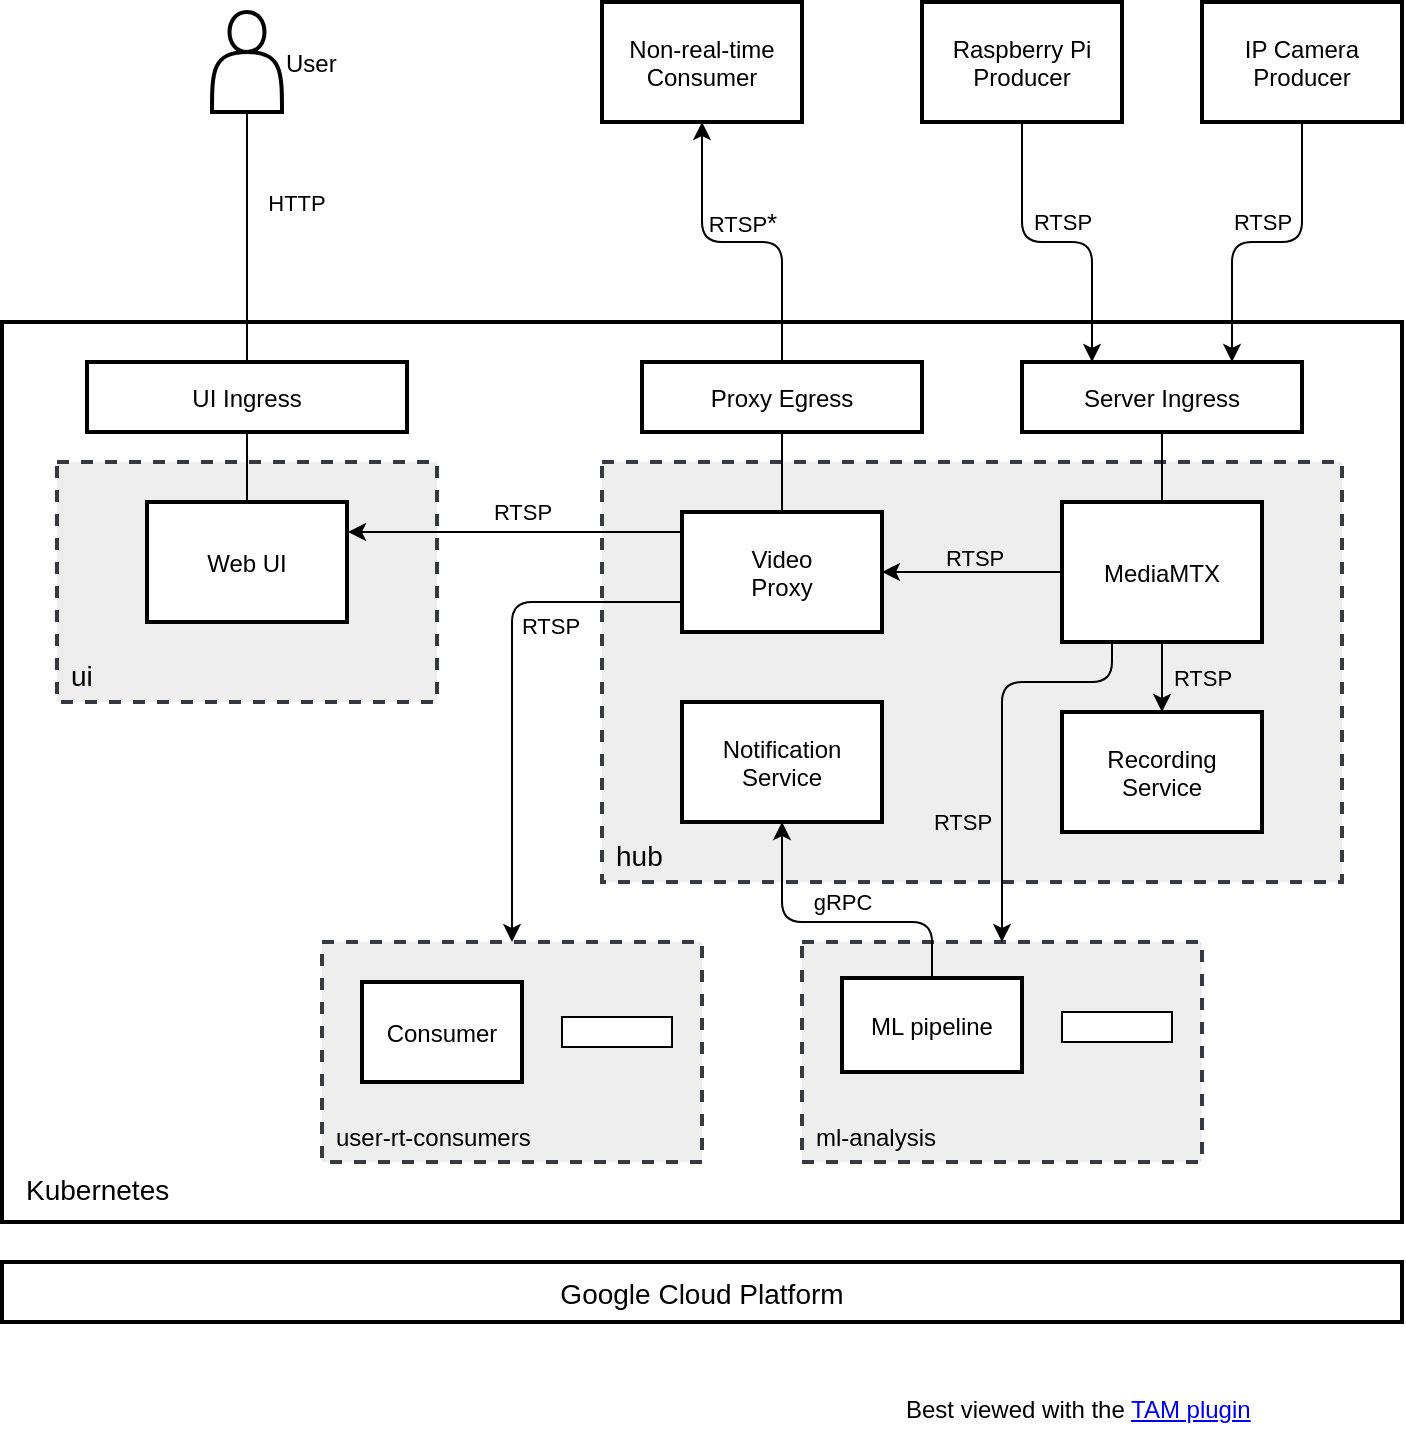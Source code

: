 <mxfile version="24.7.6">
  <diagram name="Page-1" id="08mt92PuHdrqDF8_NBdw">
    <mxGraphModel dx="1242" dy="826" grid="1" gridSize="10" guides="1" tooltips="1" connect="1" arrows="1" fold="1" page="1" pageScale="1" pageWidth="850" pageHeight="1100" math="0" shadow="0">
      <root>
        <mxCell id="0" />
        <mxCell id="1" parent="0" />
        <mxCell id="jF7e8WXOF0KayZX-llXl-1" value="Google Cloud Platform" style="shape=agent;offsetSize=8;strokeWidth=2;fontSize=14;" parent="1" vertex="1">
          <mxGeometry x="270" y="780" width="700" height="30" as="geometry" />
        </mxCell>
        <mxCell id="jF7e8WXOF0KayZX-llXl-2" value="Kubernetes" style="shape=agent;offsetSize=8;strokeWidth=2;verticalAlign=bottom;align=left;horizontal=1;textShadow=0;labelBorderColor=none;fontSize=14;spacingLeft=10;spacingBottom=6;" parent="1" vertex="1">
          <mxGeometry x="270" y="310" width="700" height="450" as="geometry" />
        </mxCell>
        <mxCell id="jF7e8WXOF0KayZX-llXl-3" value="hub" style="shape=agent;offsetSize=8;strokeWidth=2;align=left;verticalAlign=bottom;dashed=1;fontSize=14;fillColor=#eeeeee;strokeColor=#36393d;spacingLeft=5;spacingBottom=3;" parent="1" vertex="1">
          <mxGeometry x="570" y="380" width="370" height="210" as="geometry" />
        </mxCell>
        <mxCell id="jF7e8WXOF0KayZX-llXl-4" value="MediaMTX" style="shape=agent;offsetSize=8;strokeWidth=2;multiple=true;" parent="1" vertex="1">
          <mxGeometry x="800" y="400" width="100" height="70" as="geometry" />
        </mxCell>
        <mxCell id="jF7e8WXOF0KayZX-llXl-5" value="Notification&#xa;Service" style="shape=agent;offsetSize=8;strokeWidth=2;" parent="1" vertex="1">
          <mxGeometry x="610" y="500" width="100" height="60" as="geometry" />
        </mxCell>
        <mxCell id="jF7e8WXOF0KayZX-llXl-6" value="Video&#xa;Proxy" style="shape=agent;offsetSize=8;strokeWidth=2;" parent="1" vertex="1">
          <mxGeometry x="610" y="405" width="100" height="60" as="geometry" />
        </mxCell>
        <mxCell id="jF7e8WXOF0KayZX-llXl-7" value="Recording&#xa;Service" style="shape=agent;offsetSize=8;strokeWidth=2;" parent="1" vertex="1">
          <mxGeometry x="800" y="505" width="100" height="60" as="geometry" />
        </mxCell>
        <mxCell id="jF7e8WXOF0KayZX-llXl-8" value="ui" style="shape=agent;offsetSize=8;strokeWidth=2;dashed=1;verticalAlign=bottom;align=left;fontSize=14;fillColor=#eeeeee;strokeColor=#36393d;labelPosition=center;verticalLabelPosition=middle;spacingLeft=5;spacingBottom=3;" parent="1" vertex="1">
          <mxGeometry x="297.5" y="380" width="190" height="120" as="geometry" />
        </mxCell>
        <mxCell id="jF7e8WXOF0KayZX-llXl-10" value="Web UI" style="shape=agent;offsetSize=8;strokeWidth=2;multiple=true;" parent="1" vertex="1">
          <mxGeometry x="342.5" y="400" width="100" height="60" as="geometry" />
        </mxCell>
        <mxCell id="jF7e8WXOF0KayZX-llXl-11" value="UI Ingress" style="shape=agent;offsetSize=8;strokeWidth=2;" parent="1" vertex="1">
          <mxGeometry x="312.5" y="330" width="160" height="35" as="geometry" />
        </mxCell>
        <mxCell id="jF7e8WXOF0KayZX-llXl-12" value="Proxy Egress" style="shape=agent;offsetSize=8;strokeWidth=2;" parent="1" vertex="1">
          <mxGeometry x="590" y="330" width="140" height="35" as="geometry" />
        </mxCell>
        <mxCell id="jF7e8WXOF0KayZX-llXl-17" value="RTSP" style="edgeStyle=elbowEdgeStyle;html=1;labelBackgroundColor=none;rounded=1;elbow=horizontal;endArrow=classic;endFill=1;align=left;exitX=0;exitY=0.5;exitDx=0;exitDy=0;entryX=1;entryY=0.5;entryDx=0;entryDy=0;spacingBottom=5;" parent="1" source="jF7e8WXOF0KayZX-llXl-4" target="jF7e8WXOF0KayZX-llXl-6" edge="1">
          <mxGeometry x="0.333" y="-5" width="80" height="80" relative="1" as="geometry">
            <mxPoint x="740" y="590" as="sourcePoint" />
            <mxPoint x="820" y="510" as="targetPoint" />
            <mxPoint as="offset" />
          </mxGeometry>
        </mxCell>
        <mxCell id="jF7e8WXOF0KayZX-llXl-19" value="RTSP" style="edgeStyle=elbowEdgeStyle;html=1;labelBackgroundColor=none;rounded=1;elbow=vertical;endArrow=classic;endFill=1;align=center;exitX=0.5;exitY=1;exitDx=0;exitDy=0;entryX=0.5;entryY=0;entryDx=0;entryDy=0;" parent="1" source="jF7e8WXOF0KayZX-llXl-4" target="jF7e8WXOF0KayZX-llXl-7" edge="1">
          <mxGeometry y="20" width="80" height="80" relative="1" as="geometry">
            <mxPoint x="800" y="680" as="sourcePoint" />
            <mxPoint x="850" y="520" as="targetPoint" />
            <mxPoint as="offset" />
          </mxGeometry>
        </mxCell>
        <mxCell id="jF7e8WXOF0KayZX-llXl-21" value="" style="edgeStyle=elbowEdgeStyle;html=1;labelBackgroundColor=none;rounded=1;elbow=vertical;endArrow=none;endFill=0;align=center;entryX=0.5;entryY=1;entryDx=0;entryDy=0;exitX=0.5;exitY=0;exitDx=0;exitDy=0;" parent="1" source="jF7e8WXOF0KayZX-llXl-6" target="jF7e8WXOF0KayZX-llXl-12" edge="1">
          <mxGeometry width="80" height="80" relative="1" as="geometry">
            <mxPoint x="740" y="415" as="sourcePoint" />
            <mxPoint x="740" y="381" as="targetPoint" />
          </mxGeometry>
        </mxCell>
        <mxCell id="jF7e8WXOF0KayZX-llXl-22" value="" style="edgeStyle=elbowEdgeStyle;html=1;labelBackgroundColor=none;rounded=1;elbow=horizontal;endArrow=none;endFill=0;align=left;entryX=0.5;entryY=1;entryDx=0;entryDy=0;exitX=0.5;exitY=0;exitDx=0;exitDy=0;" parent="1" source="jF7e8WXOF0KayZX-llXl-10" target="jF7e8WXOF0KayZX-llXl-11" edge="1">
          <mxGeometry width="80" height="80" relative="1" as="geometry">
            <mxPoint x="280" y="600" as="sourcePoint" />
            <mxPoint x="360" y="520" as="targetPoint" />
          </mxGeometry>
        </mxCell>
        <mxCell id="jF7e8WXOF0KayZX-llXl-24" value="User" style="shape=actor;horizontalLabelPosition=right;align=left;labelPosition=right;strokeWidth=2;border=0;aspect=fixed;verticalAlign=middle;verticalLabelPosition=middle;" parent="1" vertex="1">
          <mxGeometry x="375" y="155" width="35" height="50" as="geometry" />
        </mxCell>
        <mxCell id="jF7e8WXOF0KayZX-llXl-27" value="Raspberry Pi&#xa;Producer" style="shape=agent;offsetSize=8;strokeWidth=2;" parent="1" vertex="1">
          <mxGeometry x="730" y="150" width="100" height="60" as="geometry" />
        </mxCell>
        <mxCell id="jF7e8WXOF0KayZX-llXl-28" value="user-rt-consumers" style="shape=agent;offsetSize=8;strokeWidth=2;dashed=1;fillColor=#eeeeee;strokeColor=#36393d;align=left;verticalAlign=bottom;spacingLeft=5;spacingBottom=3;" parent="1" vertex="1">
          <mxGeometry x="430" y="620" width="190" height="110" as="geometry" />
        </mxCell>
        <mxCell id="jF7e8WXOF0KayZX-llXl-30" value="Consumer" style="shape=agent;offsetSize=8;strokeWidth=2;multiple=true;" parent="1" vertex="1">
          <mxGeometry x="450" y="640" width="80" height="50" as="geometry" />
        </mxCell>
        <mxCell id="jF7e8WXOF0KayZX-llXl-31" value="" style="shape=dot3;connectable=0;aspect=fixed;" parent="1" vertex="1">
          <mxGeometry x="550" y="657.5" width="55" height="15" as="geometry" />
        </mxCell>
        <mxCell id="jF7e8WXOF0KayZX-llXl-32" value="Server Ingress" style="shape=agent;offsetSize=8;strokeWidth=2;" parent="1" vertex="1">
          <mxGeometry x="780" y="330" width="140" height="35" as="geometry" />
        </mxCell>
        <mxCell id="jF7e8WXOF0KayZX-llXl-33" value="" style="edgeStyle=elbowEdgeStyle;html=1;labelBackgroundColor=none;rounded=1;elbow=vertical;endArrow=none;endFill=0;align=center;entryX=0.5;entryY=1;entryDx=0;entryDy=0;exitX=0.5;exitY=0;exitDx=0;exitDy=0;" parent="1" source="jF7e8WXOF0KayZX-llXl-4" target="jF7e8WXOF0KayZX-llXl-32" edge="1">
          <mxGeometry width="80" height="80" relative="1" as="geometry">
            <mxPoint x="830" y="420" as="sourcePoint" />
            <mxPoint x="830" y="380" as="targetPoint" />
          </mxGeometry>
        </mxCell>
        <mxCell id="jF7e8WXOF0KayZX-llXl-34" value="ml-analysis" style="shape=agent;offsetSize=8;strokeWidth=2;fillColor=#eeeeee;strokeColor=#36393d;dashed=1;align=left;verticalAlign=bottom;spacingLeft=5;spacingBottom=3;" parent="1" vertex="1">
          <mxGeometry x="670" y="620" width="200" height="110" as="geometry" />
        </mxCell>
        <mxCell id="jF7e8WXOF0KayZX-llXl-36" value="Non-real-time&#xa;Consumer" style="shape=agent;offsetSize=8;strokeWidth=2;" parent="1" vertex="1">
          <mxGeometry x="570" y="150" width="100" height="60" as="geometry" />
        </mxCell>
        <mxCell id="jF7e8WXOF0KayZX-llXl-37" value="IP Camera&#xa;Producer" style="shape=agent;offsetSize=8;strokeWidth=2;" parent="1" vertex="1">
          <mxGeometry x="870" y="150" width="100" height="60" as="geometry" />
        </mxCell>
        <mxCell id="jF7e8WXOF0KayZX-llXl-38" value="RTSP" style="edgeStyle=elbowEdgeStyle;html=1;labelBackgroundColor=none;rounded=1;elbow=vertical;endArrow=classic;endFill=1;align=center;exitX=0.5;exitY=1;exitDx=0;exitDy=0;entryX=0.25;entryY=0;entryDx=0;entryDy=0;" parent="1" source="jF7e8WXOF0KayZX-llXl-27" target="jF7e8WXOF0KayZX-llXl-32" edge="1">
          <mxGeometry x="0.031" y="10" width="80" height="80" relative="1" as="geometry">
            <mxPoint x="680" y="320" as="sourcePoint" />
            <mxPoint x="760" y="240" as="targetPoint" />
            <mxPoint as="offset" />
          </mxGeometry>
        </mxCell>
        <mxCell id="jF7e8WXOF0KayZX-llXl-39" value="RTSP" style="edgeStyle=elbowEdgeStyle;html=1;labelBackgroundColor=none;rounded=1;elbow=vertical;endArrow=classic;endFill=1;align=center;exitX=0.5;exitY=1;exitDx=0;exitDy=0;entryX=0.75;entryY=0;entryDx=0;entryDy=0;" parent="1" source="jF7e8WXOF0KayZX-llXl-37" target="jF7e8WXOF0KayZX-llXl-32" edge="1">
          <mxGeometry x="0.031" y="-10" width="80" height="80" relative="1" as="geometry">
            <mxPoint x="930" y="320" as="sourcePoint" />
            <mxPoint x="1010" y="240" as="targetPoint" />
            <mxPoint as="offset" />
          </mxGeometry>
        </mxCell>
        <mxCell id="jF7e8WXOF0KayZX-llXl-40" value="RTSP&lt;font style=&quot;font-size: 13px;&quot;&gt;*&lt;/font&gt;" style="edgeStyle=elbowEdgeStyle;html=1;labelBackgroundColor=none;rounded=1;elbow=vertical;endArrow=classic;endFill=1;align=center;exitX=0.5;exitY=0;exitDx=0;exitDy=0;entryX=0.5;entryY=1;entryDx=0;entryDy=0;" parent="1" source="jF7e8WXOF0KayZX-llXl-12" target="jF7e8WXOF0KayZX-llXl-36" edge="1">
          <mxGeometry x="0.001" y="-10" width="80" height="80" relative="1" as="geometry">
            <mxPoint x="520" y="340" as="sourcePoint" />
            <mxPoint x="600" y="260" as="targetPoint" />
            <mxPoint as="offset" />
          </mxGeometry>
        </mxCell>
        <mxCell id="jF7e8WXOF0KayZX-llXl-42" value="ML pipeline" style="shape=agent;offsetSize=8;strokeWidth=2;multiple=true;" parent="1" vertex="1">
          <mxGeometry x="690" y="638" width="90" height="47" as="geometry" />
        </mxCell>
        <mxCell id="jF7e8WXOF0KayZX-llXl-43" value="" style="shape=dot3;connectable=0;aspect=fixed;" parent="1" vertex="1">
          <mxGeometry x="800" y="655" width="55" height="15" as="geometry" />
        </mxCell>
        <mxCell id="jF7e8WXOF0KayZX-llXl-44" value="RTSP" style="edgeStyle=elbowEdgeStyle;html=1;labelBackgroundColor=none;rounded=1;elbow=vertical;endArrow=classic;endFill=1;align=center;exitX=0.25;exitY=1;exitDx=0;exitDy=0;entryX=0.5;entryY=0;entryDx=0;entryDy=0;" parent="1" source="jF7e8WXOF0KayZX-llXl-4" target="jF7e8WXOF0KayZX-llXl-34" edge="1">
          <mxGeometry x="0.415" y="-20" width="80" height="80" relative="1" as="geometry">
            <mxPoint x="850" y="470" as="sourcePoint" />
            <mxPoint x="750" y="663" as="targetPoint" />
            <Array as="points">
              <mxPoint x="805" y="490" />
            </Array>
            <mxPoint as="offset" />
          </mxGeometry>
        </mxCell>
        <mxCell id="jF7e8WXOF0KayZX-llXl-46" value="HTTP" style="shape=useedge;vertical=true;edgeStyle=none;endArrow=none;useSignPosition=left;useSignDirection=south;rounded=0;entryX=0.5;entryY=1;entryDx=0;entryDy=0;exitX=0.5;exitY=0;exitDx=0;exitDy=0;dx=1;dy=65;" parent="1" source="jF7e8WXOF0KayZX-llXl-11" target="jF7e8WXOF0KayZX-llXl-24" edge="1">
          <mxGeometry x="0.28" y="-25" height="160" relative="1" as="geometry">
            <mxPoint x="300" y="410" as="sourcePoint" />
            <mxPoint x="300" y="250" as="targetPoint" />
            <mxPoint as="offset" />
          </mxGeometry>
        </mxCell>
        <mxCell id="jF7e8WXOF0KayZX-llXl-48" value="RTSP" style="edgeStyle=elbowEdgeStyle;html=1;labelBackgroundColor=none;rounded=1;elbow=vertical;endArrow=classic;endFill=1;align=center;exitX=0;exitY=0.75;exitDx=0;exitDy=0;entryX=0.5;entryY=0;entryDx=0;entryDy=0;spacing=2;spacingLeft=8;spacingBottom=-3;" parent="1" source="jF7e8WXOF0KayZX-llXl-6" target="jF7e8WXOF0KayZX-llXl-28" edge="1">
          <mxGeometry x="-0.451" y="10" width="80" height="80" relative="1" as="geometry">
            <mxPoint x="480" y="600" as="sourcePoint" />
            <mxPoint x="560" y="520" as="targetPoint" />
            <Array as="points">
              <mxPoint x="525" y="450" />
            </Array>
            <mxPoint as="offset" />
          </mxGeometry>
        </mxCell>
        <mxCell id="olrRINUSgGXzSYjUQr3W-1" style="edgeStyle=orthogonalEdgeStyle;rounded=0;orthogonalLoop=1;jettySize=auto;html=1;exitX=0;exitY=0.25;exitDx=0;exitDy=0;" edge="1" parent="1" source="jF7e8WXOF0KayZX-llXl-6">
          <mxGeometry relative="1" as="geometry">
            <mxPoint x="443" y="415" as="targetPoint" />
            <Array as="points">
              <mxPoint x="610" y="415" />
            </Array>
          </mxGeometry>
        </mxCell>
        <mxCell id="olrRINUSgGXzSYjUQr3W-2" value="RTSP" style="edgeLabel;html=1;align=center;verticalAlign=middle;resizable=0;points=[];" vertex="1" connectable="0" parent="olrRINUSgGXzSYjUQr3W-1">
          <mxGeometry x="-0.116" y="-1" relative="1" as="geometry">
            <mxPoint x="-9" y="-9" as="offset" />
          </mxGeometry>
        </mxCell>
        <mxCell id="0.34" value="Best viewed with the &lt;a href=&quot;https://github.com/ariel-bentu/tam-drawio&quot;&gt;TAM plugin&lt;/a&gt;" style="text;html=1;shape=tamPluginMissing;" vertex="1" connectable="0" parent="1">
          <mxGeometry x="720" y="840" width="200" height="25" as="geometry" />
        </mxCell>
        <mxCell id="olrRINUSgGXzSYjUQr3W-4" value="" style="edgeStyle=elbowEdgeStyle;html=1;labelBackgroundColor=none;rounded=1;elbow=vertical;endArrow=classic;endFill=1;align=center;entryX=0.5;entryY=1;entryDx=0;entryDy=0;exitX=0.5;exitY=0;exitDx=0;exitDy=0;startArrow=none;startFill=0;" edge="1" parent="1" source="jF7e8WXOF0KayZX-llXl-42" target="jF7e8WXOF0KayZX-llXl-5">
          <mxGeometry width="80" height="80" relative="1" as="geometry">
            <mxPoint x="630" y="680" as="sourcePoint" />
            <mxPoint x="710" y="600" as="targetPoint" />
            <Array as="points">
              <mxPoint x="700" y="610" />
            </Array>
          </mxGeometry>
        </mxCell>
        <mxCell id="olrRINUSgGXzSYjUQr3W-5" value="gRPC" style="edgeLabel;html=1;align=center;verticalAlign=middle;resizable=0;points=[];" vertex="1" connectable="0" parent="olrRINUSgGXzSYjUQr3W-4">
          <mxGeometry x="0.02" y="-2" relative="1" as="geometry">
            <mxPoint x="5" y="-8" as="offset" />
          </mxGeometry>
        </mxCell>
      </root>
    </mxGraphModel>
  </diagram>
</mxfile>
